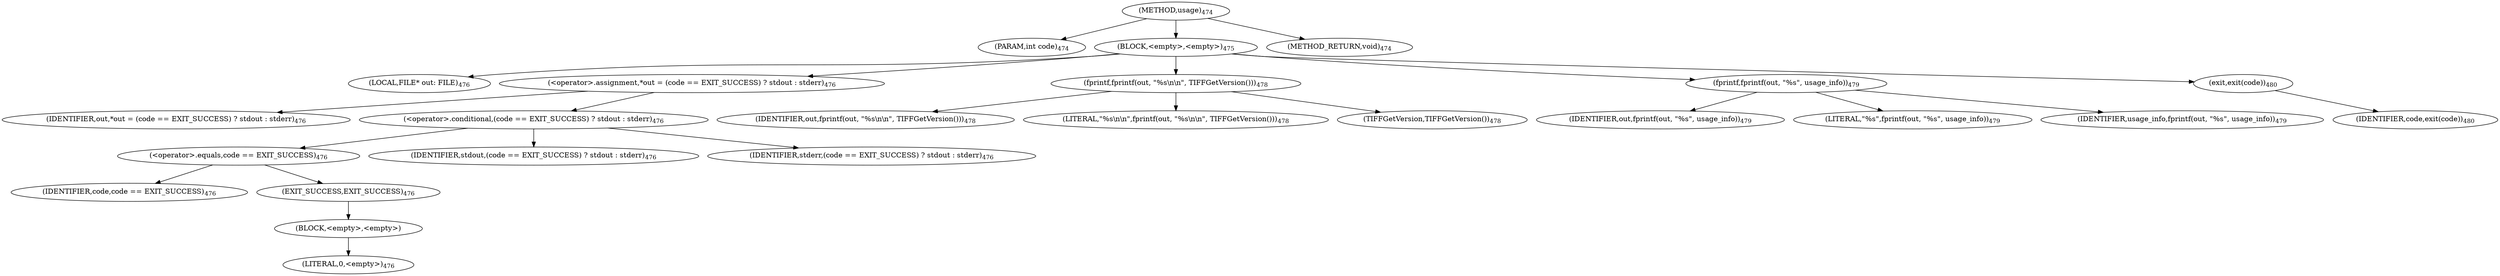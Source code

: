 digraph "usage" {  
"10610" [label = <(METHOD,usage)<SUB>474</SUB>> ]
"10611" [label = <(PARAM,int code)<SUB>474</SUB>> ]
"10612" [label = <(BLOCK,&lt;empty&gt;,&lt;empty&gt;)<SUB>475</SUB>> ]
"10613" [label = <(LOCAL,FILE* out: FILE)<SUB>476</SUB>> ]
"10614" [label = <(&lt;operator&gt;.assignment,*out = (code == EXIT_SUCCESS) ? stdout : stderr)<SUB>476</SUB>> ]
"10615" [label = <(IDENTIFIER,out,*out = (code == EXIT_SUCCESS) ? stdout : stderr)<SUB>476</SUB>> ]
"10616" [label = <(&lt;operator&gt;.conditional,(code == EXIT_SUCCESS) ? stdout : stderr)<SUB>476</SUB>> ]
"10617" [label = <(&lt;operator&gt;.equals,code == EXIT_SUCCESS)<SUB>476</SUB>> ]
"10618" [label = <(IDENTIFIER,code,code == EXIT_SUCCESS)<SUB>476</SUB>> ]
"10619" [label = <(EXIT_SUCCESS,EXIT_SUCCESS)<SUB>476</SUB>> ]
"10620" [label = <(BLOCK,&lt;empty&gt;,&lt;empty&gt;)> ]
"10621" [label = <(LITERAL,0,&lt;empty&gt;)<SUB>476</SUB>> ]
"10622" [label = <(IDENTIFIER,stdout,(code == EXIT_SUCCESS) ? stdout : stderr)<SUB>476</SUB>> ]
"10623" [label = <(IDENTIFIER,stderr,(code == EXIT_SUCCESS) ? stdout : stderr)<SUB>476</SUB>> ]
"10624" [label = <(fprintf,fprintf(out, &quot;%s\n\n&quot;, TIFFGetVersion()))<SUB>478</SUB>> ]
"10625" [label = <(IDENTIFIER,out,fprintf(out, &quot;%s\n\n&quot;, TIFFGetVersion()))<SUB>478</SUB>> ]
"10626" [label = <(LITERAL,&quot;%s\n\n&quot;,fprintf(out, &quot;%s\n\n&quot;, TIFFGetVersion()))<SUB>478</SUB>> ]
"10627" [label = <(TIFFGetVersion,TIFFGetVersion())<SUB>478</SUB>> ]
"10628" [label = <(fprintf,fprintf(out, &quot;%s&quot;, usage_info))<SUB>479</SUB>> ]
"10629" [label = <(IDENTIFIER,out,fprintf(out, &quot;%s&quot;, usage_info))<SUB>479</SUB>> ]
"10630" [label = <(LITERAL,&quot;%s&quot;,fprintf(out, &quot;%s&quot;, usage_info))<SUB>479</SUB>> ]
"10631" [label = <(IDENTIFIER,usage_info,fprintf(out, &quot;%s&quot;, usage_info))<SUB>479</SUB>> ]
"10632" [label = <(exit,exit(code))<SUB>480</SUB>> ]
"10633" [label = <(IDENTIFIER,code,exit(code))<SUB>480</SUB>> ]
"10634" [label = <(METHOD_RETURN,void)<SUB>474</SUB>> ]
  "10610" -> "10611" 
  "10610" -> "10612" 
  "10610" -> "10634" 
  "10612" -> "10613" 
  "10612" -> "10614" 
  "10612" -> "10624" 
  "10612" -> "10628" 
  "10612" -> "10632" 
  "10614" -> "10615" 
  "10614" -> "10616" 
  "10616" -> "10617" 
  "10616" -> "10622" 
  "10616" -> "10623" 
  "10617" -> "10618" 
  "10617" -> "10619" 
  "10619" -> "10620" 
  "10620" -> "10621" 
  "10624" -> "10625" 
  "10624" -> "10626" 
  "10624" -> "10627" 
  "10628" -> "10629" 
  "10628" -> "10630" 
  "10628" -> "10631" 
  "10632" -> "10633" 
}
